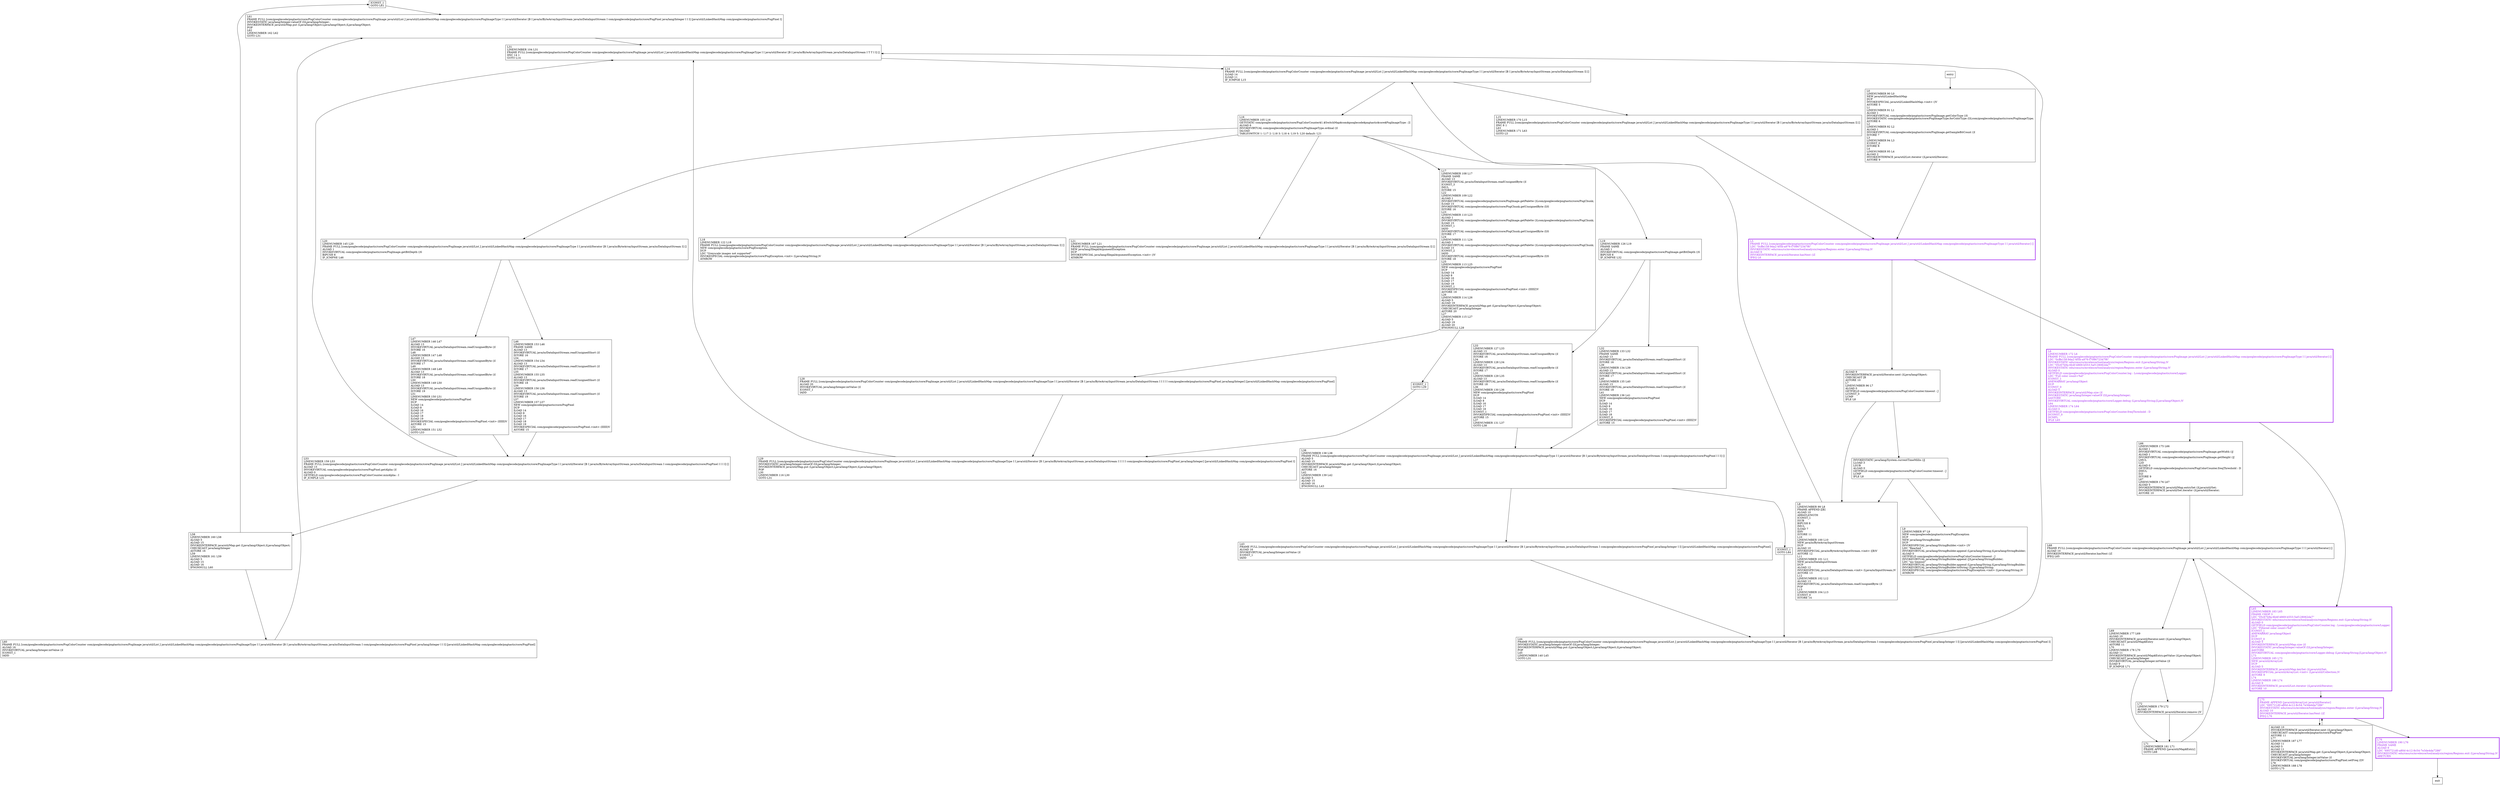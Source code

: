 digraph getColors {
node [shape=record];
603443293 [label="ICONST_1\lGOTO L61\l"];
2039810346 [label="ICONST_1\lGOTO L44\l"];
688726285 [label="INVOKESTATIC java/lang/System.currentTimeMillis ()J\lLLOAD 3\lLSUB\lALOAD 0\lGETFIELD com/googlecode/pngtastic/core/PngColorCounter.timeout : J\lLCMP\lIFLE L8\l"];
2124643775 [label="ALOAD 9\lINVOKEINTERFACE java/util/Iterator.next ()Ljava/lang/Object;\lCHECKCAST [B\lASTORE 10\lL7\lLINENUMBER 96 L7\lALOAD 0\lGETFIELD com/googlecode/pngtastic/core/PngColorCounter.timeout : J\lLCONST_0\lLCMP\lIFLE L8\l"];
2143437117 [label="L44\lFRAME FULL [com/googlecode/pngtastic/core/PngColorCounter com/googlecode/pngtastic/core/PngImage java/util/List J java/util/LinkedHashMap com/googlecode/pngtastic/core/PngImageType I I java/util/Iterator [B I java/io/ByteArrayInputStream java/io/DataInputStream I com/googlecode/pngtastic/core/PngPixel java/lang/Integer I I] [java/util/LinkedHashMap com/googlecode/pngtastic/core/PngPixel I]\lINVOKESTATIC java/lang/Integer.valueOf (I)Ljava/lang/Integer;\lINVOKEINTERFACE java/util/Map.put (Ljava/lang/Object;Ljava/lang/Object;)Ljava/lang/Object;\lPOP\lL45\lLINENUMBER 140 L45\lGOTO L31\l"];
2041416495 [label="ICONST_1\lGOTO L29\l"];
112302969 [label="L66\lLINENUMBER 175 L66\lALOAD 1\lINVOKEVIRTUAL com/googlecode/pngtastic/core/PngImage.getWidth ()J\lALOAD 1\lINVOKEVIRTUAL com/googlecode/pngtastic/core/PngImage.getHeight ()J\lLMUL\lL2D\lALOAD 0\lGETFIELD com/googlecode/pngtastic/core/PngColorCounter.freqThreshold : D\lDMUL\lD2I\lISTORE 9\lL67\lLINENUMBER 176 L67\lALOAD 5\lINVOKEINTERFACE java/util/Map.entrySet ()Ljava/util/Set;\lINVOKEINTERFACE java/util/Set.iterator ()Ljava/util/Iterator;\lASTORE 10\l"];
667447085 [label="L19\lLINENUMBER 126 L19\lFRAME SAME\lALOAD 1\lINVOKEVIRTUAL com/googlecode/pngtastic/core/PngImage.getBitDepth ()S\lBIPUSH 8\lIF_ICMPNE L32\l"];
331418503 [label="L32\lLINENUMBER 133 L32\lFRAME SAME\lALOAD 13\lINVOKEVIRTUAL java/io/DataInputStream.readUnsignedShort ()I\lISTORE 16\lL39\lLINENUMBER 134 L39\lALOAD 13\lINVOKEVIRTUAL java/io/DataInputStream.readUnsignedShort ()I\lISTORE 17\lL40\lLINENUMBER 135 L40\lALOAD 13\lINVOKEVIRTUAL java/io/DataInputStream.readUnsignedShort ()I\lISTORE 18\lL41\lLINENUMBER 136 L41\lNEW com/googlecode/pngtastic/core/PngPixel\lDUP\lILOAD 14\lILOAD 8\lILOAD 16\lILOAD 17\lILOAD 18\lICONST_0\lINVOKESPECIAL com/googlecode/pngtastic/core/PngPixel.\<init\> (IIIIIZ)V\lASTORE 15\l"];
2100961961 [label="L14\lFRAME FULL [com/googlecode/pngtastic/core/PngColorCounter com/googlecode/pngtastic/core/PngImage java/util/List J java/util/LinkedHashMap com/googlecode/pngtastic/core/PngImageType I I java/util/Iterator [B I java/io/ByteArrayInputStream java/io/DataInputStream I] []\lILOAD 14\lILOAD 11\lIF_ICMPGE L15\l"];
1989335500 [label="L71\lLINENUMBER 181 L71\lFRAME APPEND [java/util/Map$Entry]\lGOTO L68\l"];
715378067 [label="L6\lLINENUMBER 172 L6\lFRAME FULL [com/googlecode/pngtastic/core/PngColorCounter com/googlecode/pngtastic/core/PngImage java/util/List J java/util/LinkedHashMap com/googlecode/pngtastic/core/PngImageType I I java/util/Iterator] []\lLDC \"0cffe158-9da2-4f5b-a976-f708672347f6\"\lINVOKESTATIC edu/cmu/cs/mvelezce/tool/analysis/region/Regions.exit (Ljava/lang/String;)V\lLDC \"05c67b9a-6b4f-4869-b553-5af128062da7\"\lINVOKESTATIC edu/cmu/cs/mvelezce/tool/analysis/region/Regions.enter (Ljava/lang/String;)V\lALOAD 0\lGETFIELD com/googlecode/pngtastic/core/PngColorCounter.log : Lcom/googlecode/pngtastic/core/Logger;\lLDC \"Full color count=%d\"\lICONST_1\lANEWARRAY java/lang/Object\lDUP\lICONST_0\lALOAD 5\lINVOKEINTERFACE java/util/Map.size ()I\lINVOKESTATIC java/lang/Integer.valueOf (I)Ljava/lang/Integer;\lAASTORE\lINVOKEVIRTUAL com/googlecode/pngtastic/core/Logger.debug (Ljava/lang/String;[Ljava/lang/Object;)V\lL64\lLINENUMBER 174 L64\lALOAD 0\lGETFIELD com/googlecode/pngtastic/core/PngColorCounter.freqThreshold : D\lDCONST_0\lDCMPL\lIFLE L65\l"];
1276504061 [label="L58\lLINENUMBER 160 L58\lALOAD 5\lALOAD 15\lINVOKEINTERFACE java/util/Map.get (Ljava/lang/Object;)Ljava/lang/Object;\lCHECKCAST java/lang/Integer\lASTORE 16\lL59\lLINENUMBER 161 L59\lALOAD 5\lALOAD 15\lALOAD 16\lIFNONNULL L60\l"];
282821294 [label="L16\lLINENUMBER 105 L16\lGETSTATIC com/googlecode/pngtastic/core/PngColorCounter$1.$SwitchMap$com$googlecode$pngtastic$core$PngImageType : [I\lALOAD 6\lINVOKEVIRTUAL com/googlecode/pngtastic/core/PngImageType.ordinal ()I\lIALOAD\lTABLESWITCH
      1: L17
      2: L18
      3: L18
      4: L19
      5: L20
      default: L21\l"];
26728049 [label="L20\lLINENUMBER 145 L20\lFRAME FULL [com/googlecode/pngtastic/core/PngColorCounter com/googlecode/pngtastic/core/PngImage java/util/List J java/util/LinkedHashMap com/googlecode/pngtastic/core/PngImageType I I java/util/Iterator [B I java/io/ByteArrayInputStream java/io/DataInputStream I] []\lALOAD 1\lINVOKEVIRTUAL com/googlecode/pngtastic/core/PngImage.getBitDepth ()S\lBIPUSH 8\lIF_ICMPNE L46\l"];
502800944 [label="L29\lFRAME FULL [com/googlecode/pngtastic/core/PngColorCounter com/googlecode/pngtastic/core/PngImage java/util/List J java/util/LinkedHashMap com/googlecode/pngtastic/core/PngImageType I I java/util/Iterator [B I java/io/ByteArrayInputStream java/io/DataInputStream I I I I I com/googlecode/pngtastic/core/PngPixel java/lang/Integer] [java/util/LinkedHashMap com/googlecode/pngtastic/core/PngPixel I]\lINVOKESTATIC java/lang/Integer.valueOf (I)Ljava/lang/Integer;\lINVOKEINTERFACE java/util/Map.put (Ljava/lang/Object;Ljava/lang/Object;)Ljava/lang/Object;\lPOP\lL30\lLINENUMBER 116 L30\lGOTO L31\l"];
2131952342 [label="L68\lFRAME FULL [com/googlecode/pngtastic/core/PngColorCounter com/googlecode/pngtastic/core/PngImage java/util/List J java/util/LinkedHashMap com/googlecode/pngtastic/core/PngImageType I I I java/util/Iterator] []\lALOAD 10\lINVOKEINTERFACE java/util/Iterator.hasNext ()Z\lIFEQ L65\l"];
1139700454 [label="L76\lLINENUMBER 190 L76\lFRAME SAME\lALOAD 9\lLDC \"695721d0-a80d-4c12-8c54-7e3de4da7286\"\lINVOKESTATIC edu/cmu/cs/mvelezce/tool/analysis/region/Regions.exit (Ljava/lang/String;)V\lARETURN\l"];
182259421 [label="L0\lLINENUMBER 90 L0\lNEW java/util/LinkedHashMap\lDUP\lINVOKESPECIAL java/util/LinkedHashMap.\<init\> ()V\lASTORE 5\lL1\lLINENUMBER 91 L1\lALOAD 1\lINVOKEVIRTUAL com/googlecode/pngtastic/core/PngImage.getColorType ()S\lINVOKESTATIC com/googlecode/pngtastic/core/PngImageType.forColorType (I)Lcom/googlecode/pngtastic/core/PngImageType;\lASTORE 6\lL2\lLINENUMBER 92 L2\lALOAD 1\lINVOKEVIRTUAL com/googlecode/pngtastic/core/PngImage.getSampleBitCount ()I\lISTORE 7\lL3\lLINENUMBER 94 L3\lICONST_0\lISTORE 8\lL4\lLINENUMBER 95 L4\lALOAD 2\lINVOKEINTERFACE java/util/List.iterator ()Ljava/util/Iterator;\lASTORE 9\l"];
1262773598 [label="L8\lLINENUMBER 99 L8\lFRAME APPEND [[B]\lALOAD 10\lARRAYLENGTH\lICONST_1\lISUB\lBIPUSH 8\lIMUL\lILOAD 7\lIDIV\lISTORE 11\lL10\lLINENUMBER 100 L10\lNEW java/io/ByteArrayInputStream\lDUP\lALOAD 10\lINVOKESPECIAL java/io/ByteArrayInputStream.\<init\> ([B)V\lASTORE 12\lL11\lLINENUMBER 101 L11\lNEW java/io/DataInputStream\lDUP\lALOAD 12\lINVOKESPECIAL java/io/DataInputStream.\<init\> (Ljava/io/InputStream;)V\lASTORE 13\lL12\lLINENUMBER 102 L12\lALOAD 13\lINVOKEVIRTUAL java/io/DataInputStream.readUnsignedByte ()I\lPOP\lL13\lLINENUMBER 104 L13\lICONST_0\lISTORE 14\l"];
1344199921 [label="L21\lLINENUMBER 167 L21\lFRAME FULL [com/googlecode/pngtastic/core/PngColorCounter com/googlecode/pngtastic/core/PngImage java/util/List J java/util/LinkedHashMap com/googlecode/pngtastic/core/PngImageType I I java/util/Iterator [B I java/io/ByteArrayInputStream java/io/DataInputStream I] []\lNEW java/lang/IllegalArgumentException\lDUP\lINVOKESPECIAL java/lang/IllegalArgumentException.\<init\> ()V\lATHROW\l"];
1076770748 [label="L28\lFRAME FULL [com/googlecode/pngtastic/core/PngColorCounter com/googlecode/pngtastic/core/PngImage java/util/List J java/util/LinkedHashMap com/googlecode/pngtastic/core/PngImageType I I java/util/Iterator [B I java/io/ByteArrayInputStream java/io/DataInputStream I I I I I com/googlecode/pngtastic/core/PngPixel java/lang/Integer] [java/util/LinkedHashMap com/googlecode/pngtastic/core/PngPixel]\lALOAD 20\lINVOKEVIRTUAL java/lang/Integer.intValue ()I\lICONST_1\lIADD\l"];
576936864 [label="L31\lLINENUMBER 104 L31\lFRAME FULL [com/googlecode/pngtastic/core/PngColorCounter com/googlecode/pngtastic/core/PngImage java/util/List J java/util/LinkedHashMap com/googlecode/pngtastic/core/PngImageType I I java/util/Iterator [B I java/io/ByteArrayInputStream java/io/DataInputStream I T T I I] []\lIINC 14 1\lGOTO L14\l"];
1891502635 [label="L47\lLINENUMBER 146 L47\lALOAD 13\lINVOKEVIRTUAL java/io/DataInputStream.readUnsignedByte ()I\lISTORE 16\lL48\lLINENUMBER 147 L48\lALOAD 13\lINVOKEVIRTUAL java/io/DataInputStream.readUnsignedByte ()I\lISTORE 17\lL49\lLINENUMBER 148 L49\lALOAD 13\lINVOKEVIRTUAL java/io/DataInputStream.readUnsignedByte ()I\lISTORE 18\lL50\lLINENUMBER 149 L50\lALOAD 13\lINVOKEVIRTUAL java/io/DataInputStream.readUnsignedByte ()I\lISTORE 19\lL51\lLINENUMBER 150 L51\lNEW com/googlecode/pngtastic/core/PngPixel\lDUP\lILOAD 14\lILOAD 8\lILOAD 16\lILOAD 17\lILOAD 18\lILOAD 19\lINVOKESPECIAL com/googlecode/pngtastic/core/PngPixel.\<init\> (IIIIII)V\lASTORE 15\lL52\lLINENUMBER 151 L52\lGOTO L53\l"];
1800031768 [label="L18\lLINENUMBER 122 L18\lFRAME FULL [com/googlecode/pngtastic/core/PngColorCounter com/googlecode/pngtastic/core/PngImage java/util/List J java/util/LinkedHashMap com/googlecode/pngtastic/core/PngImageType I I java/util/Iterator [B I java/io/ByteArrayInputStream java/io/DataInputStream I] []\lNEW com/googlecode/pngtastic/core/PngException\lDUP\lLDC \"Greyscale images not supported\"\lINVOKESPECIAL com/googlecode/pngtastic/core/PngException.\<init\> (Ljava/lang/String;)V\lATHROW\l"];
1978869058 [label="L72\lLINENUMBER 179 L72\lALOAD 10\lINVOKEINTERFACE java/util/Iterator.remove ()V\l"];
510854293 [label="L61\lFRAME FULL [com/googlecode/pngtastic/core/PngColorCounter com/googlecode/pngtastic/core/PngImage java/util/List J java/util/LinkedHashMap com/googlecode/pngtastic/core/PngImageType I I java/util/Iterator [B I java/io/ByteArrayInputStream java/io/DataInputStream I com/googlecode/pngtastic/core/PngPixel java/lang/Integer I I I] [java/util/LinkedHashMap com/googlecode/pngtastic/core/PngPixel I]\lINVOKESTATIC java/lang/Integer.valueOf (I)Ljava/lang/Integer;\lINVOKEINTERFACE java/util/Map.put (Ljava/lang/Object;Ljava/lang/Object;)Ljava/lang/Object;\lPOP\lL62\lLINENUMBER 162 L62\lGOTO L31\l"];
1340565491 [label="L75\lFRAME APPEND [java/util/ArrayList java/util/Iterator]\lLDC \"695721d0-a80d-4c12-8c54-7e3de4da7286\"\lINVOKESTATIC edu/cmu/cs/mvelezce/tool/analysis/region/Regions.enter (Ljava/lang/String;)V\lALOAD 10\lINVOKEINTERFACE java/util/Iterator.hasNext ()Z\lIFEQ L76\l"];
487075464 [label="L5\lFRAME FULL [com/googlecode/pngtastic/core/PngColorCounter com/googlecode/pngtastic/core/PngImage java/util/List J java/util/LinkedHashMap com/googlecode/pngtastic/core/PngImageType I I java/util/Iterator] []\lLDC \"0cffe158-9da2-4f5b-a976-f708672347f6\"\lINVOKESTATIC edu/cmu/cs/mvelezce/tool/analysis/region/Regions.enter (Ljava/lang/String;)V\lALOAD 9\lINVOKEINTERFACE java/util/Iterator.hasNext ()Z\lIFEQ L6\l"];
592617454 [label="ALOAD 10\lINVOKEINTERFACE java/util/Iterator.next ()Ljava/lang/Object;\lCHECKCAST com/googlecode/pngtastic/core/PngPixel\lASTORE 11\lL77\lLINENUMBER 187 L77\lALOAD 11\lALOAD 5\lALOAD 11\lINVOKEINTERFACE java/util/Map.get (Ljava/lang/Object;)Ljava/lang/Object;\lCHECKCAST java/lang/Integer\lINVOKEVIRTUAL java/lang/Integer.intValue ()I\lINVOKEVIRTUAL com/googlecode/pngtastic/core/PngPixel.setFreq (I)V\lL78\lLINENUMBER 188 L78\lGOTO L75\l"];
2025269734 [label="L17\lLINENUMBER 108 L17\lFRAME SAME\lALOAD 13\lINVOKEVIRTUAL java/io/DataInputStream.readUnsignedByte ()I\lICONST_3\lIMUL\lISTORE 15\lL22\lLINENUMBER 109 L22\lALOAD 1\lINVOKEVIRTUAL com/googlecode/pngtastic/core/PngImage.getPalette ()Lcom/googlecode/pngtastic/core/PngChunk;\lILOAD 15\lINVOKEVIRTUAL com/googlecode/pngtastic/core/PngChunk.getUnsignedByte (I)S\lISTORE 16\lL23\lLINENUMBER 110 L23\lALOAD 1\lINVOKEVIRTUAL com/googlecode/pngtastic/core/PngImage.getPalette ()Lcom/googlecode/pngtastic/core/PngChunk;\lILOAD 15\lICONST_1\lIADD\lINVOKEVIRTUAL com/googlecode/pngtastic/core/PngChunk.getUnsignedByte (I)S\lISTORE 17\lL24\lLINENUMBER 111 L24\lALOAD 1\lINVOKEVIRTUAL com/googlecode/pngtastic/core/PngImage.getPalette ()Lcom/googlecode/pngtastic/core/PngChunk;\lILOAD 15\lICONST_2\lIADD\lINVOKEVIRTUAL com/googlecode/pngtastic/core/PngChunk.getUnsignedByte (I)S\lISTORE 18\lL25\lLINENUMBER 113 L25\lNEW com/googlecode/pngtastic/core/PngPixel\lDUP\lILOAD 14\lILOAD 8\lILOAD 16\lILOAD 17\lILOAD 18\lICONST_1\lINVOKESPECIAL com/googlecode/pngtastic/core/PngPixel.\<init\> (IIIIIZ)V\lASTORE 19\lL26\lLINENUMBER 114 L26\lALOAD 5\lALOAD 19\lINVOKEINTERFACE java/util/Map.get (Ljava/lang/Object;)Ljava/lang/Object;\lCHECKCAST java/lang/Integer\lASTORE 20\lL27\lLINENUMBER 115 L27\lALOAD 5\lALOAD 19\lALOAD 20\lIFNONNULL L28\l"];
111156771 [label="L33\lLINENUMBER 127 L33\lALOAD 13\lINVOKEVIRTUAL java/io/DataInputStream.readUnsignedByte ()I\lISTORE 16\lL34\lLINENUMBER 128 L34\lALOAD 13\lINVOKEVIRTUAL java/io/DataInputStream.readUnsignedByte ()I\lISTORE 17\lL35\lLINENUMBER 129 L35\lALOAD 13\lINVOKEVIRTUAL java/io/DataInputStream.readUnsignedByte ()I\lISTORE 18\lL36\lLINENUMBER 130 L36\lNEW com/googlecode/pngtastic/core/PngPixel\lDUP\lILOAD 14\lILOAD 8\lILOAD 16\lILOAD 17\lILOAD 18\lICONST_1\lINVOKESPECIAL com/googlecode/pngtastic/core/PngPixel.\<init\> (IIIIIZ)V\lASTORE 15\lL37\lLINENUMBER 131 L37\lGOTO L38\l"];
6320204 [label="L65\lLINENUMBER 183 L65\lFRAME CHOP 3\lLDC \"05c67b9a-6b4f-4869-b553-5af128062da7\"\lINVOKESTATIC edu/cmu/cs/mvelezce/tool/analysis/region/Regions.exit (Ljava/lang/String;)V\lALOAD 0\lGETFIELD com/googlecode/pngtastic/core/PngColorCounter.log : Lcom/googlecode/pngtastic/core/Logger;\lLDC \"Filtered color count=%d\"\lICONST_1\lANEWARRAY java/lang/Object\lDUP\lICONST_0\lALOAD 5\lINVOKEINTERFACE java/util/Map.size ()I\lINVOKESTATIC java/lang/Integer.valueOf (I)Ljava/lang/Integer;\lAASTORE\lINVOKEVIRTUAL com/googlecode/pngtastic/core/Logger.debug (Ljava/lang/String;[Ljava/lang/Object;)V\lL73\lLINENUMBER 185 L73\lNEW java/util/ArrayList\lDUP\lALOAD 5\lINVOKEINTERFACE java/util/Map.keySet ()Ljava/util/Set;\lINVOKESPECIAL java/util/ArrayList.\<init\> (Ljava/util/Collection;)V\lASTORE 9\lL74\lLINENUMBER 186 L74\lALOAD 9\lINVOKEINTERFACE java/util/List.iterator ()Ljava/util/Iterator;\lASTORE 10\l"];
597190999 [label="L60\lFRAME FULL [com/googlecode/pngtastic/core/PngColorCounter com/googlecode/pngtastic/core/PngImage java/util/List J java/util/LinkedHashMap com/googlecode/pngtastic/core/PngImageType I I java/util/Iterator [B I java/io/ByteArrayInputStream java/io/DataInputStream I com/googlecode/pngtastic/core/PngPixel java/lang/Integer I I I] [java/util/LinkedHashMap com/googlecode/pngtastic/core/PngPixel]\lALOAD 16\lINVOKEVIRTUAL java/lang/Integer.intValue ()I\lICONST_1\lIADD\l"];
707976812 [label="L69\lLINENUMBER 177 L69\lALOAD 10\lINVOKEINTERFACE java/util/Iterator.next ()Ljava/lang/Object;\lCHECKCAST java/util/Map$Entry\lASTORE 11\lL70\lLINENUMBER 178 L70\lALOAD 11\lINVOKEINTERFACE java/util/Map$Entry.getValue ()Ljava/lang/Object;\lCHECKCAST java/lang/Integer\lINVOKEVIRTUAL java/lang/Integer.intValue ()I\lILOAD 9\lIF_ICMPGE L71\l"];
1519736165 [label="L38\lLINENUMBER 138 L38\lFRAME FULL [com/googlecode/pngtastic/core/PngColorCounter com/googlecode/pngtastic/core/PngImage java/util/List J java/util/LinkedHashMap com/googlecode/pngtastic/core/PngImageType I I java/util/Iterator [B I java/io/ByteArrayInputStream java/io/DataInputStream I com/googlecode/pngtastic/core/PngPixel I I I] []\lALOAD 5\lALOAD 15\lINVOKEINTERFACE java/util/Map.get (Ljava/lang/Object;)Ljava/lang/Object;\lCHECKCAST java/lang/Integer\lASTORE 16\lL42\lLINENUMBER 139 L42\lALOAD 5\lALOAD 15\lALOAD 16\lIFNONNULL L43\l"];
557023567 [label="L53\lLINENUMBER 159 L53\lFRAME FULL [com/googlecode/pngtastic/core/PngColorCounter com/googlecode/pngtastic/core/PngImage java/util/List J java/util/LinkedHashMap com/googlecode/pngtastic/core/PngImageType I I java/util/Iterator [B I java/io/ByteArrayInputStream java/io/DataInputStream I com/googlecode/pngtastic/core/PngPixel I I I I] []\lALOAD 15\lINVOKEVIRTUAL com/googlecode/pngtastic/core/PngPixel.getAlpha ()I\lALOAD 0\lGETFIELD com/googlecode/pngtastic/core/PngColorCounter.minAlpha : I\lIF_ICMPLE L31\l"];
1653844940 [label="L43\lFRAME FULL [com/googlecode/pngtastic/core/PngColorCounter com/googlecode/pngtastic/core/PngImage java/util/List J java/util/LinkedHashMap com/googlecode/pngtastic/core/PngImageType I I java/util/Iterator [B I java/io/ByteArrayInputStream java/io/DataInputStream I com/googlecode/pngtastic/core/PngPixel java/lang/Integer I I] [java/util/LinkedHashMap com/googlecode/pngtastic/core/PngPixel]\lALOAD 16\lINVOKEVIRTUAL java/lang/Integer.intValue ()I\lICONST_1\lIADD\l"];
494317290 [label="L9\lLINENUMBER 97 L9\lNEW com/googlecode/pngtastic/core/PngException\lDUP\lNEW java/lang/StringBuilder\lDUP\lINVOKESPECIAL java/lang/StringBuilder.\<init\> ()V\lLDC \"Reached \"\lINVOKEVIRTUAL java/lang/StringBuilder.append (Ljava/lang/String;)Ljava/lang/StringBuilder;\lALOAD 0\lGETFIELD com/googlecode/pngtastic/core/PngColorCounter.timeout : J\lINVOKEVIRTUAL java/lang/StringBuilder.append (J)Ljava/lang/StringBuilder;\lLDC \"ms timeout\"\lINVOKEVIRTUAL java/lang/StringBuilder.append (Ljava/lang/String;)Ljava/lang/StringBuilder;\lINVOKEVIRTUAL java/lang/StringBuilder.toString ()Ljava/lang/String;\lINVOKESPECIAL com/googlecode/pngtastic/core/PngException.\<init\> (Ljava/lang/String;)V\lATHROW\l"];
2027775614 [label="L15\lLINENUMBER 170 L15\lFRAME FULL [com/googlecode/pngtastic/core/PngColorCounter com/googlecode/pngtastic/core/PngImage java/util/List J java/util/LinkedHashMap com/googlecode/pngtastic/core/PngImageType I I java/util/Iterator [B I java/io/ByteArrayInputStream java/io/DataInputStream I] []\lIINC 8 1\lL63\lLINENUMBER 171 L63\lGOTO L5\l"];
260840925 [label="L46\lLINENUMBER 153 L46\lFRAME SAME\lALOAD 13\lINVOKEVIRTUAL java/io/DataInputStream.readUnsignedShort ()I\lISTORE 16\lL54\lLINENUMBER 154 L54\lALOAD 13\lINVOKEVIRTUAL java/io/DataInputStream.readUnsignedShort ()I\lISTORE 17\lL55\lLINENUMBER 155 L55\lALOAD 13\lINVOKEVIRTUAL java/io/DataInputStream.readUnsignedShort ()I\lISTORE 18\lL56\lLINENUMBER 156 L56\lALOAD 13\lINVOKEVIRTUAL java/io/DataInputStream.readUnsignedShort ()I\lISTORE 19\lL57\lLINENUMBER 157 L57\lNEW com/googlecode/pngtastic/core/PngPixel\lDUP\lILOAD 14\lILOAD 8\lILOAD 16\lILOAD 17\lILOAD 18\lILOAD 19\lINVOKESPECIAL com/googlecode/pngtastic/core/PngPixel.\<init\> (IIIIII)V\lASTORE 15\l"];
entry;
exit;
603443293 -> 510854293;
2039810346 -> 2143437117;
688726285 -> 1262773598;
688726285 -> 494317290;
2124643775 -> 1262773598;
2124643775 -> 688726285;
2143437117 -> 576936864;
2041416495 -> 502800944;
112302969 -> 2131952342;
667447085 -> 111156771;
667447085 -> 331418503;
331418503 -> 1519736165;
2100961961 -> 282821294;
2100961961 -> 2027775614;
1989335500 -> 2131952342;
715378067 -> 112302969;
715378067 -> 6320204;
1276504061 -> 603443293;
1276504061 -> 597190999;
282821294 -> 2025269734;
282821294 -> 1344199921;
282821294 -> 667447085;
282821294 -> 1800031768;
282821294 -> 26728049;
26728049 -> 1891502635;
26728049 -> 260840925;
502800944 -> 576936864;
2131952342 -> 6320204;
2131952342 -> 707976812;
1139700454 -> exit;
182259421 -> 487075464;
1262773598 -> 2100961961;
1076770748 -> 502800944;
576936864 -> 2100961961;
1891502635 -> 557023567;
1978869058 -> 1989335500;
510854293 -> 576936864;
1340565491 -> 592617454;
1340565491 -> 1139700454;
487075464 -> 715378067;
487075464 -> 2124643775;
entry -> 182259421;
592617454 -> 1340565491;
2025269734 -> 2041416495;
2025269734 -> 1076770748;
111156771 -> 1519736165;
6320204 -> 1340565491;
597190999 -> 510854293;
707976812 -> 1989335500;
707976812 -> 1978869058;
1519736165 -> 2039810346;
1519736165 -> 1653844940;
557023567 -> 576936864;
557023567 -> 1276504061;
1653844940 -> 2143437117;
2027775614 -> 487075464;
260840925 -> 557023567;
487075464[fontcolor="purple", penwidth=3, color="purple"];
6320204[fontcolor="purple", penwidth=3, color="purple"];
715378067[fontcolor="purple", penwidth=3, color="purple"];
1340565491[fontcolor="purple", penwidth=3, color="purple"];
1139700454[fontcolor="purple", penwidth=3, color="purple"];
}
